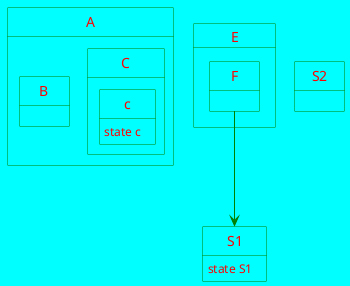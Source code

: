 {
  "sha1": "il197lmdl1boj0hnxxox5s4jplqttj4",
  "insertion": {
    "when": "2024-06-03T18:59:30.856Z",
    "url": "https://forum.plantuml.net/14713/style-state-allow-roundcorner-or-rectangle-style-on-state",
    "user": "plantuml@gmail.com"
  }
}
@startuml
<style>
stateDiagram {
    RoundCorner 2
    Shadowing 0
    BackgroundColor cyan
    LineColor green
    FontColor red
}
</style>
state A {
	state B {
	}
	state C {
		state c : state c
	}
}

state E {
  state F
}

state S1 : state S1
state S2

F --> S1

@enduml
